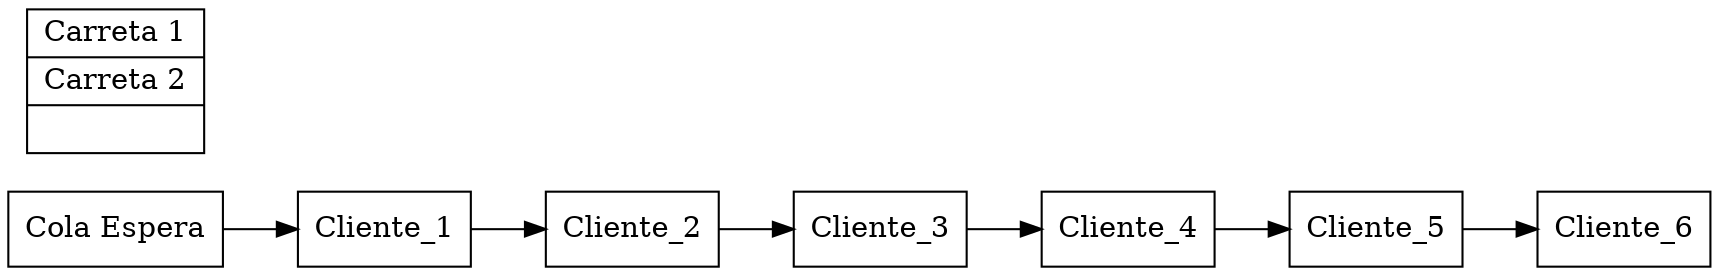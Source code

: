 digraph G {
    node [shape=box];

    "Cola Espera"->Cliente_1
    Cliente_1->Cliente_2
    Cliente_2->Cliente_3
    Cliente_3->Cliente_4
    Cliente_4->Cliente_5
    Cliente_5->Cliente_6

    graph [
    rankdir = "LR"
    ];
    "node0" [
    label = "<f0> Carreta 1 | <f1> Carreta 2 | <f2> "
    shape = "record"
    ];
    }